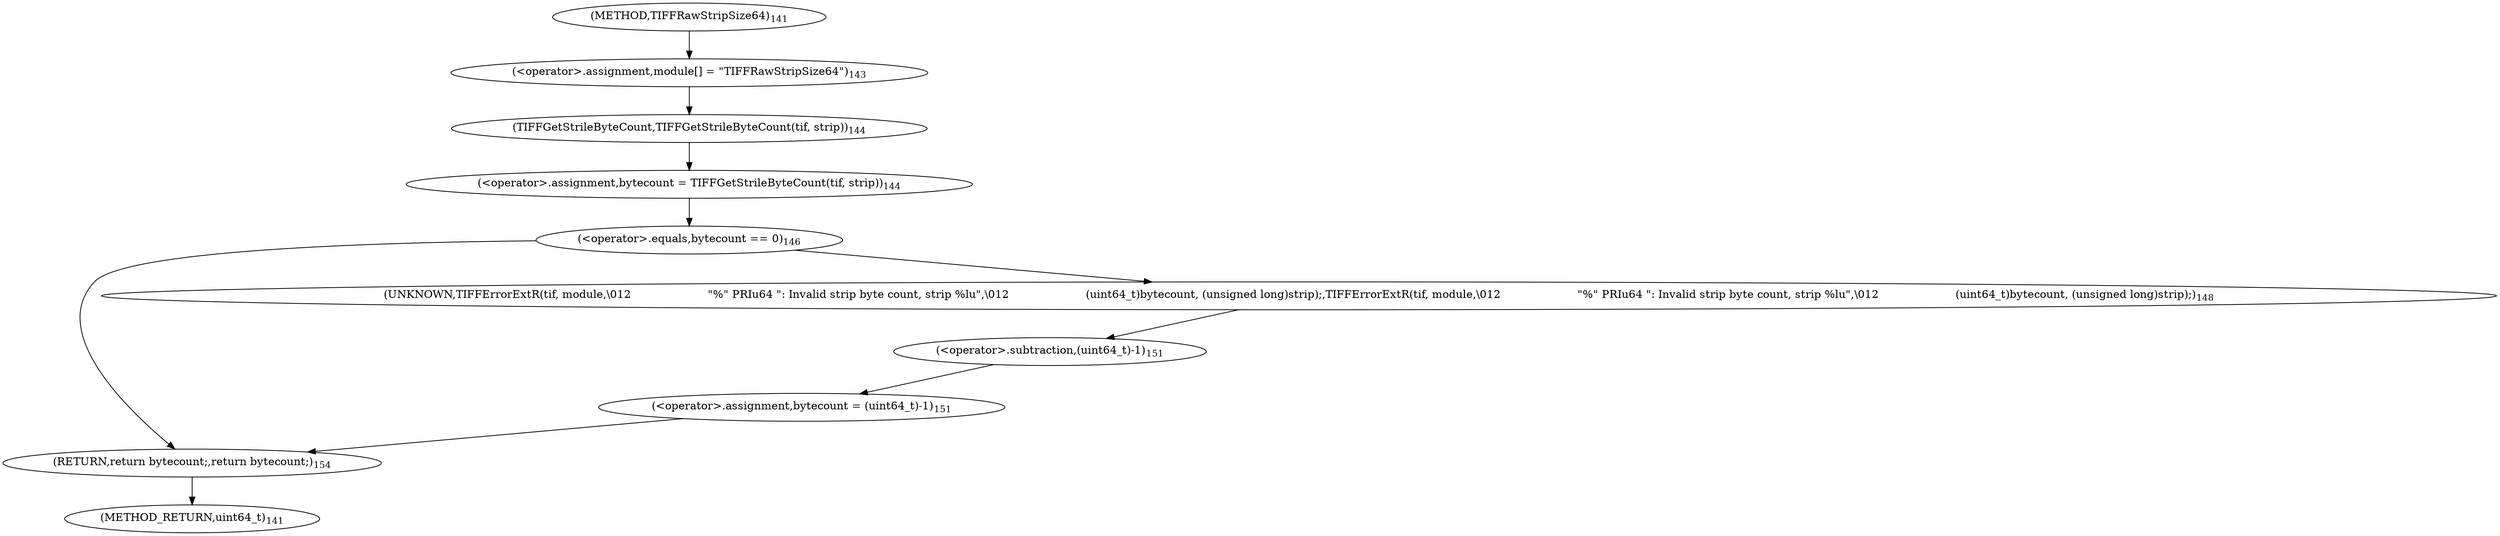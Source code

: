 digraph "TIFFRawStripSize64" {  
"11241" [label = <(&lt;operator&gt;.assignment,module[] = &quot;TIFFRawStripSize64&quot;)<SUB>143</SUB>> ]
"11245" [label = <(&lt;operator&gt;.assignment,bytecount = TIFFGetStrileByteCount(tif, strip))<SUB>144</SUB>> ]
"11261" [label = <(RETURN,return bytecount;,return bytecount;)<SUB>154</SUB>> ]
"11247" [label = <(TIFFGetStrileByteCount,TIFFGetStrileByteCount(tif, strip))<SUB>144</SUB>> ]
"11251" [label = <(&lt;operator&gt;.equals,bytecount == 0)<SUB>146</SUB>> ]
"11255" [label = <(UNKNOWN,TIFFErrorExtR(tif, module,\012                      &quot;%&quot; PRIu64 &quot;: Invalid strip byte count, strip %lu&quot;,\012                      (uint64_t)bytecount, (unsigned long)strip);,TIFFErrorExtR(tif, module,\012                      &quot;%&quot; PRIu64 &quot;: Invalid strip byte count, strip %lu&quot;,\012                      (uint64_t)bytecount, (unsigned long)strip);)<SUB>148</SUB>> ]
"11256" [label = <(&lt;operator&gt;.assignment,bytecount = (uint64_t)-1)<SUB>151</SUB>> ]
"11258" [label = <(&lt;operator&gt;.subtraction,(uint64_t)-1)<SUB>151</SUB>> ]
"11236" [label = <(METHOD,TIFFRawStripSize64)<SUB>141</SUB>> ]
"11263" [label = <(METHOD_RETURN,uint64_t)<SUB>141</SUB>> ]
  "11241" -> "11247" 
  "11245" -> "11251" 
  "11261" -> "11263" 
  "11247" -> "11245" 
  "11251" -> "11255" 
  "11251" -> "11261" 
  "11255" -> "11258" 
  "11256" -> "11261" 
  "11258" -> "11256" 
  "11236" -> "11241" 
}
